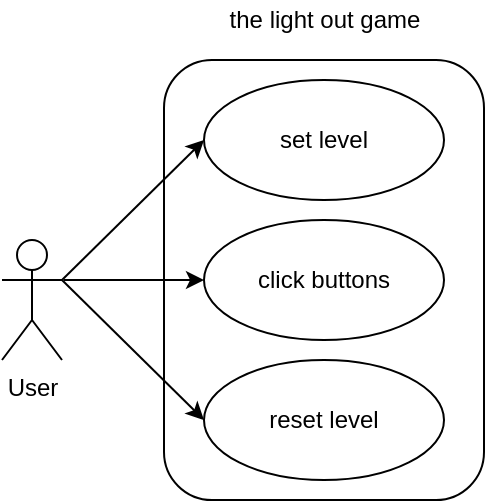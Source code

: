 <mxfile>
    <diagram id="AfnXnMAowyRYGxtjWtBC" name="第 1 页">
        <mxGraphModel dx="479" dy="314" grid="1" gridSize="10" guides="1" tooltips="1" connect="1" arrows="1" fold="1" page="1" pageScale="1" pageWidth="827" pageHeight="1169" math="0" shadow="0">
            <root>
                <mxCell id="0"/>
                <mxCell id="1" parent="0"/>
                <mxCell id="rrrPNBEBxf9FuQAlWoXE-1" value="User" style="shape=umlActor;verticalLabelPosition=bottom;verticalAlign=top;html=1;outlineConnect=0;" parent="1" vertex="1">
                    <mxGeometry x="399" y="330" width="30" height="60" as="geometry"/>
                </mxCell>
                <mxCell id="rrrPNBEBxf9FuQAlWoXE-2" value="" style="rounded=1;whiteSpace=wrap;html=1;" parent="1" vertex="1">
                    <mxGeometry x="480" y="240" width="160" height="220" as="geometry"/>
                </mxCell>
                <mxCell id="rrrPNBEBxf9FuQAlWoXE-3" value="set level" style="ellipse;whiteSpace=wrap;html=1;" parent="1" vertex="1">
                    <mxGeometry x="500" y="250" width="120" height="60" as="geometry"/>
                </mxCell>
                <mxCell id="rrrPNBEBxf9FuQAlWoXE-4" value="click buttons" style="ellipse;whiteSpace=wrap;html=1;" parent="1" vertex="1">
                    <mxGeometry x="500" y="320" width="120" height="60" as="geometry"/>
                </mxCell>
                <mxCell id="rrrPNBEBxf9FuQAlWoXE-5" value="reset level" style="ellipse;whiteSpace=wrap;html=1;" parent="1" vertex="1">
                    <mxGeometry x="500" y="390" width="120" height="60" as="geometry"/>
                </mxCell>
                <mxCell id="rrrPNBEBxf9FuQAlWoXE-6" value="" style="endArrow=classic;html=1;rounded=0;entryX=0;entryY=0.5;entryDx=0;entryDy=0;exitX=1;exitY=0.333;exitDx=0;exitDy=0;exitPerimeter=0;" parent="1" source="rrrPNBEBxf9FuQAlWoXE-1" target="rrrPNBEBxf9FuQAlWoXE-3" edge="1">
                    <mxGeometry width="50" height="50" relative="1" as="geometry">
                        <mxPoint x="430" y="360" as="sourcePoint"/>
                        <mxPoint x="470" y="360" as="targetPoint"/>
                    </mxGeometry>
                </mxCell>
                <mxCell id="rrrPNBEBxf9FuQAlWoXE-7" value="" style="endArrow=classic;html=1;rounded=0;entryX=0;entryY=0.5;entryDx=0;entryDy=0;" parent="1" target="rrrPNBEBxf9FuQAlWoXE-4" edge="1">
                    <mxGeometry width="50" height="50" relative="1" as="geometry">
                        <mxPoint x="430" y="350" as="sourcePoint"/>
                        <mxPoint x="510" y="290.0" as="targetPoint"/>
                    </mxGeometry>
                </mxCell>
                <mxCell id="rrrPNBEBxf9FuQAlWoXE-8" value="" style="endArrow=classic;html=1;rounded=0;entryX=0;entryY=0.5;entryDx=0;entryDy=0;exitX=1;exitY=0.333;exitDx=0;exitDy=0;exitPerimeter=0;" parent="1" source="rrrPNBEBxf9FuQAlWoXE-1" target="rrrPNBEBxf9FuQAlWoXE-5" edge="1">
                    <mxGeometry width="50" height="50" relative="1" as="geometry">
                        <mxPoint x="440" y="368.235" as="sourcePoint"/>
                        <mxPoint x="510.0" y="360" as="targetPoint"/>
                    </mxGeometry>
                </mxCell>
                <mxCell id="rrrPNBEBxf9FuQAlWoXE-9" value="the light out game" style="text;html=1;align=center;verticalAlign=middle;resizable=0;points=[];autosize=1;strokeColor=none;fillColor=none;" parent="1" vertex="1">
                    <mxGeometry x="505" y="210" width="110" height="20" as="geometry"/>
                </mxCell>
            </root>
        </mxGraphModel>
    </diagram>
</mxfile>
